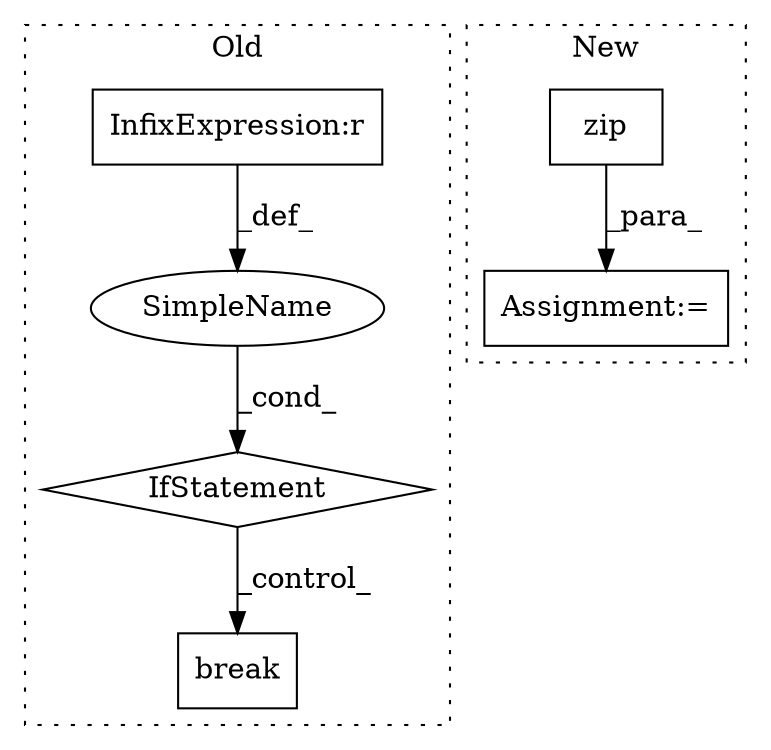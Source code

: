 digraph G {
subgraph cluster0 {
1 [label="break" a="10" s="3471" l="6" shape="box"];
4 [label="IfStatement" a="25" s="3345,3457" l="4,2" shape="diamond"];
5 [label="SimpleName" a="42" s="" l="" shape="ellipse"];
6 [label="InfixExpression:r" a="27" s="3448" l="4" shape="box"];
label = "Old";
style="dotted";
}
subgraph cluster1 {
2 [label="zip" a="32" s="3477,3486" l="4,1" shape="box"];
3 [label="Assignment:=" a="7" s="3368" l="1" shape="box"];
label = "New";
style="dotted";
}
2 -> 3 [label="_para_"];
4 -> 1 [label="_control_"];
5 -> 4 [label="_cond_"];
6 -> 5 [label="_def_"];
}